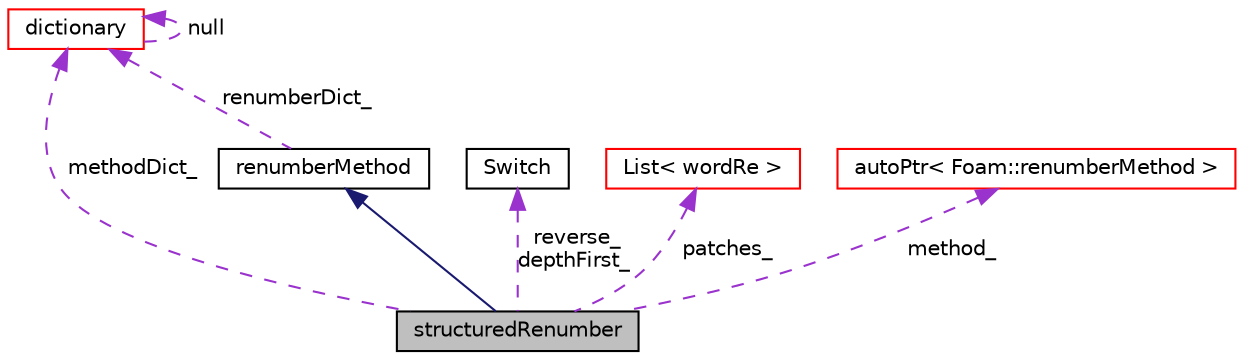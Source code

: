 digraph "structuredRenumber"
{
  bgcolor="transparent";
  edge [fontname="Helvetica",fontsize="10",labelfontname="Helvetica",labelfontsize="10"];
  node [fontname="Helvetica",fontsize="10",shape=record];
  Node2 [label="structuredRenumber",height=0.2,width=0.4,color="black", fillcolor="grey75", style="filled", fontcolor="black"];
  Node3 -> Node2 [dir="back",color="midnightblue",fontsize="10",style="solid",fontname="Helvetica"];
  Node3 [label="renumberMethod",height=0.2,width=0.4,color="black",URL="$a30297.html",tooltip="Abstract base class for renumbering. "];
  Node4 -> Node3 [dir="back",color="darkorchid3",fontsize="10",style="dashed",label=" renumberDict_" ,fontname="Helvetica"];
  Node4 [label="dictionary",height=0.2,width=0.4,color="red",URL="$a27129.html",tooltip="A list of keyword definitions, which are a keyword followed by any number of values (e..."];
  Node4 -> Node4 [dir="back",color="darkorchid3",fontsize="10",style="dashed",label=" null" ,fontname="Helvetica"];
  Node9 -> Node2 [dir="back",color="darkorchid3",fontsize="10",style="dashed",label=" reverse_\ndepthFirst_" ,fontname="Helvetica"];
  Node9 [label="Switch",height=0.2,width=0.4,color="black",URL="$a28781.html",tooltip="A simple wrapper around bool so that it can be read as a word: true/false, on/off, yes/no, y/n, t/f, or none. "];
  Node10 -> Node2 [dir="back",color="darkorchid3",fontsize="10",style="dashed",label=" patches_" ,fontname="Helvetica"];
  Node10 [label="List\< wordRe \>",height=0.2,width=0.4,color="red",URL="$a26833.html"];
  Node4 -> Node2 [dir="back",color="darkorchid3",fontsize="10",style="dashed",label=" methodDict_" ,fontname="Helvetica"];
  Node14 -> Node2 [dir="back",color="darkorchid3",fontsize="10",style="dashed",label=" method_" ,fontname="Helvetica"];
  Node14 [label="autoPtr\< Foam::renumberMethod \>",height=0.2,width=0.4,color="red",URL="$a27073.html"];
}
